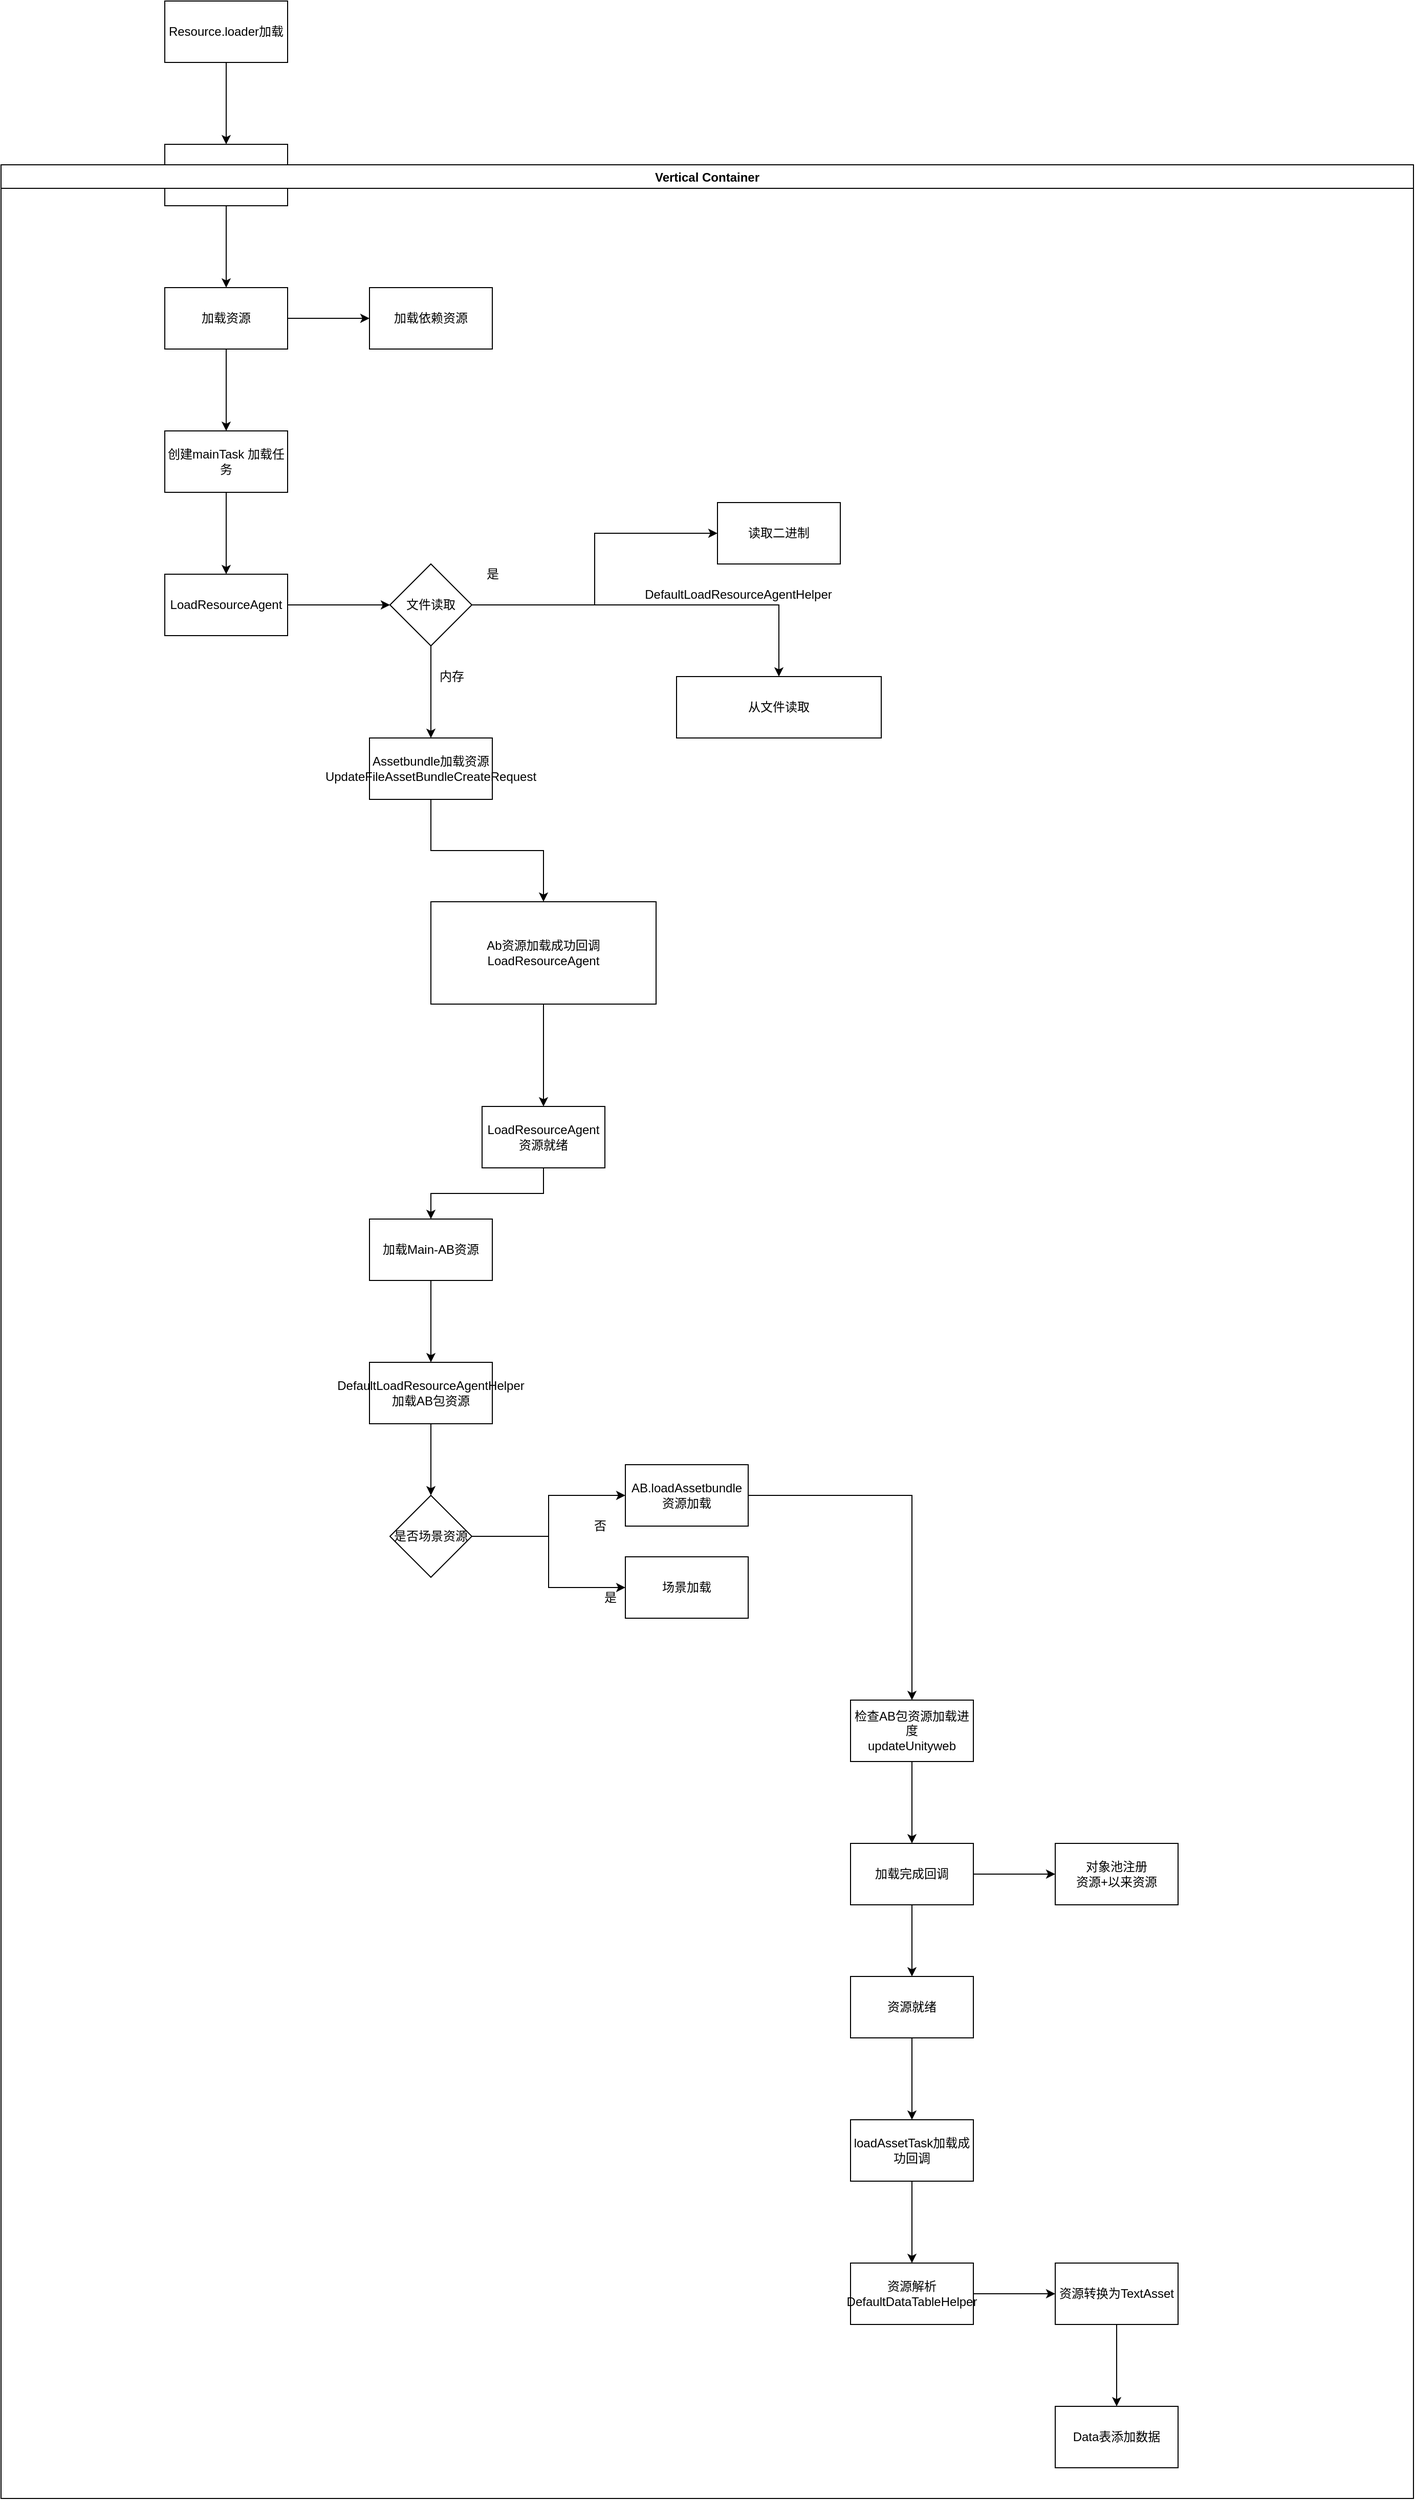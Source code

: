 <mxfile version="17.4.6" type="github">
  <diagram id="i5nLglHS9XAGzWQuGq0W" name="Page-1">
    <mxGraphModel dx="1422" dy="794" grid="1" gridSize="10" guides="1" tooltips="1" connect="1" arrows="1" fold="1" page="1" pageScale="1" pageWidth="827" pageHeight="1169" math="0" shadow="0">
      <root>
        <mxCell id="0" />
        <mxCell id="1" parent="0" />
        <mxCell id="m1CSbTF6fyn1C_nqHO2i-3" value="" style="edgeStyle=orthogonalEdgeStyle;rounded=0;orthogonalLoop=1;jettySize=auto;html=1;" edge="1" parent="1" source="m1CSbTF6fyn1C_nqHO2i-1" target="m1CSbTF6fyn1C_nqHO2i-2">
          <mxGeometry relative="1" as="geometry" />
        </mxCell>
        <mxCell id="m1CSbTF6fyn1C_nqHO2i-1" value="Resource.loader加载" style="whiteSpace=wrap;html=1;" vertex="1" parent="1">
          <mxGeometry x="170" y="130" width="120" height="60" as="geometry" />
        </mxCell>
        <mxCell id="m1CSbTF6fyn1C_nqHO2i-6" value="" style="edgeStyle=orthogonalEdgeStyle;rounded=0;orthogonalLoop=1;jettySize=auto;html=1;" edge="1" parent="1" source="m1CSbTF6fyn1C_nqHO2i-2" target="m1CSbTF6fyn1C_nqHO2i-5">
          <mxGeometry relative="1" as="geometry" />
        </mxCell>
        <mxCell id="m1CSbTF6fyn1C_nqHO2i-2" value="输出resourceInfo" style="whiteSpace=wrap;html=1;" vertex="1" parent="1">
          <mxGeometry x="170" y="270" width="120" height="60" as="geometry" />
        </mxCell>
        <mxCell id="m1CSbTF6fyn1C_nqHO2i-4" value="Vertical Container" style="swimlane;" vertex="1" parent="1">
          <mxGeometry x="10" y="290" width="1380" height="2280" as="geometry" />
        </mxCell>
        <mxCell id="m1CSbTF6fyn1C_nqHO2i-28" value="&lt;span&gt;DefaultLoadResourceAgentHelper&lt;/span&gt;" style="text;html=1;align=center;verticalAlign=middle;resizable=0;points=[];autosize=1;strokeColor=none;fillColor=none;" vertex="1" parent="m1CSbTF6fyn1C_nqHO2i-4">
          <mxGeometry x="620" y="410" width="200" height="20" as="geometry" />
        </mxCell>
        <mxCell id="m1CSbTF6fyn1C_nqHO2i-25" value="读取二进制" style="whiteSpace=wrap;html=1;" vertex="1" parent="m1CSbTF6fyn1C_nqHO2i-4">
          <mxGeometry x="700" y="330" width="120" height="60" as="geometry" />
        </mxCell>
        <mxCell id="m1CSbTF6fyn1C_nqHO2i-23" value="从文件读取" style="whiteSpace=wrap;html=1;" vertex="1" parent="m1CSbTF6fyn1C_nqHO2i-4">
          <mxGeometry x="660" y="500" width="200" height="60" as="geometry" />
        </mxCell>
        <mxCell id="m1CSbTF6fyn1C_nqHO2i-34" value="Ab资源加载成功回调&lt;br&gt;LoadResourceAgent" style="whiteSpace=wrap;html=1;" vertex="1" parent="m1CSbTF6fyn1C_nqHO2i-4">
          <mxGeometry x="420" y="720" width="220" height="100" as="geometry" />
        </mxCell>
        <mxCell id="m1CSbTF6fyn1C_nqHO2i-36" value="LoadResourceAgent&lt;br&gt;资源就绪&lt;br&gt;" style="whiteSpace=wrap;html=1;" vertex="1" parent="m1CSbTF6fyn1C_nqHO2i-4">
          <mxGeometry x="470" y="920" width="120" height="60" as="geometry" />
        </mxCell>
        <mxCell id="m1CSbTF6fyn1C_nqHO2i-37" value="" style="edgeStyle=orthogonalEdgeStyle;rounded=0;orthogonalLoop=1;jettySize=auto;html=1;" edge="1" parent="m1CSbTF6fyn1C_nqHO2i-4" source="m1CSbTF6fyn1C_nqHO2i-34" target="m1CSbTF6fyn1C_nqHO2i-36">
          <mxGeometry relative="1" as="geometry" />
        </mxCell>
        <mxCell id="m1CSbTF6fyn1C_nqHO2i-47" value="AB.loadAssetbundle资源加载" style="whiteSpace=wrap;html=1;" vertex="1" parent="m1CSbTF6fyn1C_nqHO2i-4">
          <mxGeometry x="610" y="1270" width="120" height="60" as="geometry" />
        </mxCell>
        <mxCell id="m1CSbTF6fyn1C_nqHO2i-44" value="场景加载" style="whiteSpace=wrap;html=1;" vertex="1" parent="m1CSbTF6fyn1C_nqHO2i-4">
          <mxGeometry x="610" y="1360" width="120" height="60" as="geometry" />
        </mxCell>
        <mxCell id="m1CSbTF6fyn1C_nqHO2i-49" value="否" style="text;html=1;align=center;verticalAlign=middle;resizable=0;points=[];autosize=1;strokeColor=none;fillColor=none;" vertex="1" parent="m1CSbTF6fyn1C_nqHO2i-4">
          <mxGeometry x="570" y="1320" width="30" height="20" as="geometry" />
        </mxCell>
        <mxCell id="m1CSbTF6fyn1C_nqHO2i-46" value="是" style="text;html=1;align=center;verticalAlign=middle;resizable=0;points=[];autosize=1;strokeColor=none;fillColor=none;" vertex="1" parent="m1CSbTF6fyn1C_nqHO2i-4">
          <mxGeometry x="580" y="1390" width="30" height="20" as="geometry" />
        </mxCell>
        <mxCell id="m1CSbTF6fyn1C_nqHO2i-59" value="资源就绪" style="whiteSpace=wrap;html=1;" vertex="1" parent="m1CSbTF6fyn1C_nqHO2i-4">
          <mxGeometry x="830" y="1770" width="120" height="60" as="geometry" />
        </mxCell>
        <mxCell id="m1CSbTF6fyn1C_nqHO2i-63" value="资源解析&lt;br&gt;DefaultDataTableHelper" style="whiteSpace=wrap;html=1;" vertex="1" parent="m1CSbTF6fyn1C_nqHO2i-4">
          <mxGeometry x="830" y="2050" width="120" height="60" as="geometry" />
        </mxCell>
        <mxCell id="m1CSbTF6fyn1C_nqHO2i-50" value="检查AB包资源加载进度&lt;br&gt;updateUnityweb" style="whiteSpace=wrap;html=1;" vertex="1" parent="m1CSbTF6fyn1C_nqHO2i-4">
          <mxGeometry x="830" y="1500" width="120" height="60" as="geometry" />
        </mxCell>
        <mxCell id="m1CSbTF6fyn1C_nqHO2i-60" value="" style="edgeStyle=orthogonalEdgeStyle;rounded=0;orthogonalLoop=1;jettySize=auto;html=1;" edge="1" parent="m1CSbTF6fyn1C_nqHO2i-4" source="m1CSbTF6fyn1C_nqHO2i-52" target="m1CSbTF6fyn1C_nqHO2i-59">
          <mxGeometry relative="1" as="geometry" />
        </mxCell>
        <mxCell id="m1CSbTF6fyn1C_nqHO2i-52" value="加载完成回调" style="whiteSpace=wrap;html=1;" vertex="1" parent="m1CSbTF6fyn1C_nqHO2i-4">
          <mxGeometry x="830" y="1640" width="120" height="60" as="geometry" />
        </mxCell>
        <mxCell id="m1CSbTF6fyn1C_nqHO2i-53" value="" style="edgeStyle=orthogonalEdgeStyle;rounded=0;orthogonalLoop=1;jettySize=auto;html=1;" edge="1" parent="m1CSbTF6fyn1C_nqHO2i-4" source="m1CSbTF6fyn1C_nqHO2i-50" target="m1CSbTF6fyn1C_nqHO2i-52">
          <mxGeometry relative="1" as="geometry" />
        </mxCell>
        <mxCell id="m1CSbTF6fyn1C_nqHO2i-54" value="对象池注册&lt;br&gt;资源+以来资源" style="whiteSpace=wrap;html=1;" vertex="1" parent="m1CSbTF6fyn1C_nqHO2i-4">
          <mxGeometry x="1030" y="1640" width="120" height="60" as="geometry" />
        </mxCell>
        <mxCell id="m1CSbTF6fyn1C_nqHO2i-55" value="" style="edgeStyle=orthogonalEdgeStyle;rounded=0;orthogonalLoop=1;jettySize=auto;html=1;" edge="1" parent="m1CSbTF6fyn1C_nqHO2i-4" source="m1CSbTF6fyn1C_nqHO2i-52" target="m1CSbTF6fyn1C_nqHO2i-54">
          <mxGeometry relative="1" as="geometry" />
        </mxCell>
        <mxCell id="m1CSbTF6fyn1C_nqHO2i-64" value="" style="edgeStyle=orthogonalEdgeStyle;rounded=0;orthogonalLoop=1;jettySize=auto;html=1;" edge="1" parent="m1CSbTF6fyn1C_nqHO2i-4" source="m1CSbTF6fyn1C_nqHO2i-61" target="m1CSbTF6fyn1C_nqHO2i-63">
          <mxGeometry relative="1" as="geometry" />
        </mxCell>
        <mxCell id="m1CSbTF6fyn1C_nqHO2i-61" value="loadAssetTask加载成功回调" style="whiteSpace=wrap;html=1;" vertex="1" parent="m1CSbTF6fyn1C_nqHO2i-4">
          <mxGeometry x="830" y="1910" width="120" height="60" as="geometry" />
        </mxCell>
        <mxCell id="m1CSbTF6fyn1C_nqHO2i-62" value="" style="edgeStyle=orthogonalEdgeStyle;rounded=0;orthogonalLoop=1;jettySize=auto;html=1;" edge="1" parent="m1CSbTF6fyn1C_nqHO2i-4" source="m1CSbTF6fyn1C_nqHO2i-59" target="m1CSbTF6fyn1C_nqHO2i-61">
          <mxGeometry relative="1" as="geometry" />
        </mxCell>
        <mxCell id="m1CSbTF6fyn1C_nqHO2i-66" value="" style="edgeStyle=orthogonalEdgeStyle;rounded=0;orthogonalLoop=1;jettySize=auto;html=1;entryX=0.5;entryY=0;entryDx=0;entryDy=0;" edge="1" parent="m1CSbTF6fyn1C_nqHO2i-4" source="m1CSbTF6fyn1C_nqHO2i-47" target="m1CSbTF6fyn1C_nqHO2i-50">
          <mxGeometry relative="1" as="geometry">
            <mxPoint x="810" y="1300" as="targetPoint" />
          </mxGeometry>
        </mxCell>
        <mxCell id="m1CSbTF6fyn1C_nqHO2i-11" value="" style="edgeStyle=orthogonalEdgeStyle;rounded=0;orthogonalLoop=1;jettySize=auto;html=1;" edge="1" parent="1" source="m1CSbTF6fyn1C_nqHO2i-5" target="m1CSbTF6fyn1C_nqHO2i-10">
          <mxGeometry relative="1" as="geometry" />
        </mxCell>
        <mxCell id="m1CSbTF6fyn1C_nqHO2i-16" value="" style="edgeStyle=orthogonalEdgeStyle;rounded=0;orthogonalLoop=1;jettySize=auto;html=1;" edge="1" parent="1" source="m1CSbTF6fyn1C_nqHO2i-5" target="m1CSbTF6fyn1C_nqHO2i-15">
          <mxGeometry relative="1" as="geometry" />
        </mxCell>
        <mxCell id="m1CSbTF6fyn1C_nqHO2i-5" value="加载资源&lt;br&gt;" style="whiteSpace=wrap;html=1;" vertex="1" parent="1">
          <mxGeometry x="170" y="410" width="120" height="60" as="geometry" />
        </mxCell>
        <mxCell id="m1CSbTF6fyn1C_nqHO2i-10" value="加载依赖资源" style="whiteSpace=wrap;html=1;" vertex="1" parent="1">
          <mxGeometry x="370" y="410" width="120" height="60" as="geometry" />
        </mxCell>
        <mxCell id="m1CSbTF6fyn1C_nqHO2i-18" value="" style="edgeStyle=orthogonalEdgeStyle;rounded=0;orthogonalLoop=1;jettySize=auto;html=1;" edge="1" parent="1" source="m1CSbTF6fyn1C_nqHO2i-15" target="m1CSbTF6fyn1C_nqHO2i-17">
          <mxGeometry relative="1" as="geometry" />
        </mxCell>
        <mxCell id="m1CSbTF6fyn1C_nqHO2i-15" value="创建mainTask 加载任务" style="whiteSpace=wrap;html=1;" vertex="1" parent="1">
          <mxGeometry x="170" y="550" width="120" height="60" as="geometry" />
        </mxCell>
        <mxCell id="m1CSbTF6fyn1C_nqHO2i-22" value="" style="edgeStyle=orthogonalEdgeStyle;rounded=0;orthogonalLoop=1;jettySize=auto;html=1;" edge="1" parent="1" source="m1CSbTF6fyn1C_nqHO2i-17" target="m1CSbTF6fyn1C_nqHO2i-21">
          <mxGeometry relative="1" as="geometry" />
        </mxCell>
        <mxCell id="m1CSbTF6fyn1C_nqHO2i-17" value="LoadResourceAgent&lt;br&gt;" style="whiteSpace=wrap;html=1;" vertex="1" parent="1">
          <mxGeometry x="170" y="690" width="120" height="60" as="geometry" />
        </mxCell>
        <mxCell id="m1CSbTF6fyn1C_nqHO2i-24" value="" style="edgeStyle=orthogonalEdgeStyle;rounded=0;orthogonalLoop=1;jettySize=auto;html=1;" edge="1" parent="1" source="m1CSbTF6fyn1C_nqHO2i-21" target="m1CSbTF6fyn1C_nqHO2i-23">
          <mxGeometry relative="1" as="geometry" />
        </mxCell>
        <mxCell id="m1CSbTF6fyn1C_nqHO2i-26" value="" style="edgeStyle=orthogonalEdgeStyle;rounded=0;orthogonalLoop=1;jettySize=auto;html=1;" edge="1" parent="1" source="m1CSbTF6fyn1C_nqHO2i-21" target="m1CSbTF6fyn1C_nqHO2i-25">
          <mxGeometry relative="1" as="geometry" />
        </mxCell>
        <mxCell id="m1CSbTF6fyn1C_nqHO2i-33" value="" style="edgeStyle=orthogonalEdgeStyle;rounded=0;orthogonalLoop=1;jettySize=auto;html=1;" edge="1" parent="1" source="m1CSbTF6fyn1C_nqHO2i-21" target="m1CSbTF6fyn1C_nqHO2i-32">
          <mxGeometry relative="1" as="geometry" />
        </mxCell>
        <mxCell id="m1CSbTF6fyn1C_nqHO2i-21" value="文件读取" style="rhombus;whiteSpace=wrap;html=1;" vertex="1" parent="1">
          <mxGeometry x="390" y="680" width="80" height="80" as="geometry" />
        </mxCell>
        <mxCell id="m1CSbTF6fyn1C_nqHO2i-27" value="是" style="text;html=1;align=center;verticalAlign=middle;resizable=0;points=[];autosize=1;strokeColor=none;fillColor=none;" vertex="1" parent="1">
          <mxGeometry x="475" y="680" width="30" height="20" as="geometry" />
        </mxCell>
        <mxCell id="m1CSbTF6fyn1C_nqHO2i-29" value="内存" style="text;html=1;align=center;verticalAlign=middle;resizable=0;points=[];autosize=1;strokeColor=none;fillColor=none;" vertex="1" parent="1">
          <mxGeometry x="430" y="780" width="40" height="20" as="geometry" />
        </mxCell>
        <mxCell id="m1CSbTF6fyn1C_nqHO2i-35" value="" style="edgeStyle=orthogonalEdgeStyle;rounded=0;orthogonalLoop=1;jettySize=auto;html=1;" edge="1" parent="1" source="m1CSbTF6fyn1C_nqHO2i-32" target="m1CSbTF6fyn1C_nqHO2i-34">
          <mxGeometry relative="1" as="geometry" />
        </mxCell>
        <mxCell id="m1CSbTF6fyn1C_nqHO2i-32" value="Assetbundle加载资源&lt;span&gt;	&lt;/span&gt;UpdateFileAssetBundleCreateRequest" style="whiteSpace=wrap;html=1;" vertex="1" parent="1">
          <mxGeometry x="370" y="850" width="120" height="60" as="geometry" />
        </mxCell>
        <mxCell id="m1CSbTF6fyn1C_nqHO2i-41" value="" style="edgeStyle=orthogonalEdgeStyle;rounded=0;orthogonalLoop=1;jettySize=auto;html=1;" edge="1" parent="1" source="m1CSbTF6fyn1C_nqHO2i-38" target="m1CSbTF6fyn1C_nqHO2i-40">
          <mxGeometry relative="1" as="geometry" />
        </mxCell>
        <mxCell id="m1CSbTF6fyn1C_nqHO2i-38" value="加载Main-AB资源" style="whiteSpace=wrap;html=1;" vertex="1" parent="1">
          <mxGeometry x="370" y="1320" width="120" height="60" as="geometry" />
        </mxCell>
        <mxCell id="m1CSbTF6fyn1C_nqHO2i-39" value="" style="edgeStyle=orthogonalEdgeStyle;rounded=0;orthogonalLoop=1;jettySize=auto;html=1;" edge="1" parent="1" source="m1CSbTF6fyn1C_nqHO2i-36" target="m1CSbTF6fyn1C_nqHO2i-38">
          <mxGeometry relative="1" as="geometry" />
        </mxCell>
        <mxCell id="m1CSbTF6fyn1C_nqHO2i-43" value="" style="edgeStyle=orthogonalEdgeStyle;rounded=0;orthogonalLoop=1;jettySize=auto;html=1;" edge="1" parent="1" source="m1CSbTF6fyn1C_nqHO2i-40" target="m1CSbTF6fyn1C_nqHO2i-42">
          <mxGeometry relative="1" as="geometry" />
        </mxCell>
        <mxCell id="m1CSbTF6fyn1C_nqHO2i-40" value="DefaultLoadResourceAgentHelper&lt;br&gt;加载AB包资源" style="whiteSpace=wrap;html=1;" vertex="1" parent="1">
          <mxGeometry x="370" y="1460" width="120" height="60" as="geometry" />
        </mxCell>
        <mxCell id="m1CSbTF6fyn1C_nqHO2i-45" value="" style="edgeStyle=orthogonalEdgeStyle;rounded=0;orthogonalLoop=1;jettySize=auto;html=1;" edge="1" parent="1" source="m1CSbTF6fyn1C_nqHO2i-42" target="m1CSbTF6fyn1C_nqHO2i-44">
          <mxGeometry relative="1" as="geometry" />
        </mxCell>
        <mxCell id="m1CSbTF6fyn1C_nqHO2i-48" value="" style="edgeStyle=orthogonalEdgeStyle;rounded=0;orthogonalLoop=1;jettySize=auto;html=1;" edge="1" parent="1" source="m1CSbTF6fyn1C_nqHO2i-42" target="m1CSbTF6fyn1C_nqHO2i-47">
          <mxGeometry relative="1" as="geometry" />
        </mxCell>
        <mxCell id="m1CSbTF6fyn1C_nqHO2i-42" value="是否场景资源" style="rhombus;whiteSpace=wrap;html=1;" vertex="1" parent="1">
          <mxGeometry x="390" y="1590" width="80" height="80" as="geometry" />
        </mxCell>
        <mxCell id="m1CSbTF6fyn1C_nqHO2i-70" value="" style="edgeStyle=orthogonalEdgeStyle;rounded=0;orthogonalLoop=1;jettySize=auto;html=1;" edge="1" parent="1" source="m1CSbTF6fyn1C_nqHO2i-67" target="m1CSbTF6fyn1C_nqHO2i-69">
          <mxGeometry relative="1" as="geometry" />
        </mxCell>
        <mxCell id="m1CSbTF6fyn1C_nqHO2i-67" value="资源转换为TextAsset" style="whiteSpace=wrap;html=1;" vertex="1" parent="1">
          <mxGeometry x="1040" y="2340" width="120" height="60" as="geometry" />
        </mxCell>
        <mxCell id="m1CSbTF6fyn1C_nqHO2i-68" value="" style="edgeStyle=orthogonalEdgeStyle;rounded=0;orthogonalLoop=1;jettySize=auto;html=1;" edge="1" parent="1" source="m1CSbTF6fyn1C_nqHO2i-63" target="m1CSbTF6fyn1C_nqHO2i-67">
          <mxGeometry relative="1" as="geometry" />
        </mxCell>
        <mxCell id="m1CSbTF6fyn1C_nqHO2i-69" value="Data表添加数据" style="whiteSpace=wrap;html=1;" vertex="1" parent="1">
          <mxGeometry x="1040" y="2480" width="120" height="60" as="geometry" />
        </mxCell>
      </root>
    </mxGraphModel>
  </diagram>
</mxfile>
